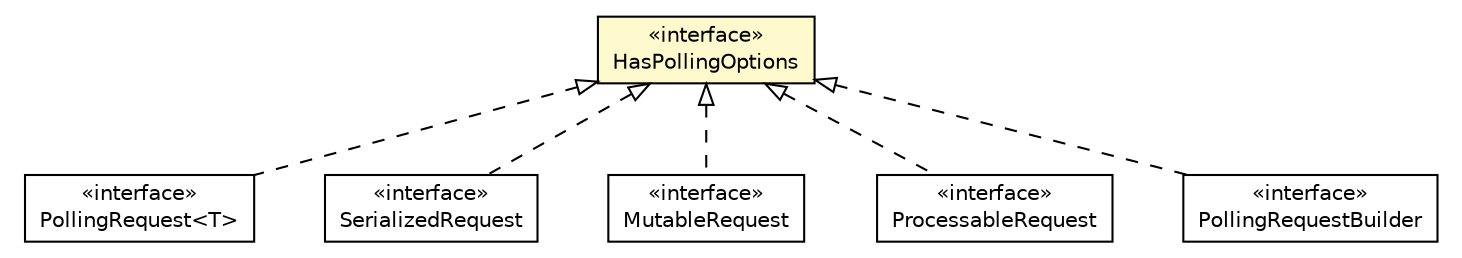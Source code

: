 #!/usr/local/bin/dot
#
# Class diagram 
# Generated by UMLGraph version R5_6-24-gf6e263 (http://www.umlgraph.org/)
#

digraph G {
	edge [fontname="Helvetica",fontsize=10,labelfontname="Helvetica",labelfontsize=10];
	node [fontname="Helvetica",fontsize=10,shape=plaintext];
	nodesep=0.25;
	ranksep=0.5;
	// io.reinert.requestor.core.PollingRequest<T>
	c18018 [label=<<table title="io.reinert.requestor.core.PollingRequest" border="0" cellborder="1" cellspacing="0" cellpadding="2" port="p" href="./PollingRequest.html">
		<tr><td><table border="0" cellspacing="0" cellpadding="1">
<tr><td align="center" balign="center"> &#171;interface&#187; </td></tr>
<tr><td align="center" balign="center"> PollingRequest&lt;T&gt; </td></tr>
		</table></td></tr>
		</table>>, URL="./PollingRequest.html", fontname="Helvetica", fontcolor="black", fontsize=10.0];
	// io.reinert.requestor.core.SerializedRequest
	c18023 [label=<<table title="io.reinert.requestor.core.SerializedRequest" border="0" cellborder="1" cellspacing="0" cellpadding="2" port="p" href="./SerializedRequest.html">
		<tr><td><table border="0" cellspacing="0" cellpadding="1">
<tr><td align="center" balign="center"> &#171;interface&#187; </td></tr>
<tr><td align="center" balign="center"> SerializedRequest </td></tr>
		</table></td></tr>
		</table>>, URL="./SerializedRequest.html", fontname="Helvetica", fontcolor="black", fontsize=10.0];
	// io.reinert.requestor.core.MutableRequest
	c18031 [label=<<table title="io.reinert.requestor.core.MutableRequest" border="0" cellborder="1" cellspacing="0" cellpadding="2" port="p" href="./MutableRequest.html">
		<tr><td><table border="0" cellspacing="0" cellpadding="1">
<tr><td align="center" balign="center"> &#171;interface&#187; </td></tr>
<tr><td align="center" balign="center"> MutableRequest </td></tr>
		</table></td></tr>
		</table>>, URL="./MutableRequest.html", fontname="Helvetica", fontcolor="black", fontsize=10.0];
	// io.reinert.requestor.core.ProcessableRequest
	c18037 [label=<<table title="io.reinert.requestor.core.ProcessableRequest" border="0" cellborder="1" cellspacing="0" cellpadding="2" port="p" href="./ProcessableRequest.html">
		<tr><td><table border="0" cellspacing="0" cellpadding="1">
<tr><td align="center" balign="center"> &#171;interface&#187; </td></tr>
<tr><td align="center" balign="center"> ProcessableRequest </td></tr>
		</table></td></tr>
		</table>>, URL="./ProcessableRequest.html", fontname="Helvetica", fontcolor="black", fontsize=10.0];
	// io.reinert.requestor.core.PollingRequestBuilder
	c18040 [label=<<table title="io.reinert.requestor.core.PollingRequestBuilder" border="0" cellborder="1" cellspacing="0" cellpadding="2" port="p" href="./PollingRequestBuilder.html">
		<tr><td><table border="0" cellspacing="0" cellpadding="1">
<tr><td align="center" balign="center"> &#171;interface&#187; </td></tr>
<tr><td align="center" balign="center"> PollingRequestBuilder </td></tr>
		</table></td></tr>
		</table>>, URL="./PollingRequestBuilder.html", fontname="Helvetica", fontcolor="black", fontsize=10.0];
	// io.reinert.requestor.core.HasPollingOptions
	c18050 [label=<<table title="io.reinert.requestor.core.HasPollingOptions" border="0" cellborder="1" cellspacing="0" cellpadding="2" port="p" bgcolor="lemonChiffon" href="./HasPollingOptions.html">
		<tr><td><table border="0" cellspacing="0" cellpadding="1">
<tr><td align="center" balign="center"> &#171;interface&#187; </td></tr>
<tr><td align="center" balign="center"> HasPollingOptions </td></tr>
		</table></td></tr>
		</table>>, URL="./HasPollingOptions.html", fontname="Helvetica", fontcolor="black", fontsize=10.0];
	//io.reinert.requestor.core.PollingRequest<T> implements io.reinert.requestor.core.HasPollingOptions
	c18050:p -> c18018:p [dir=back,arrowtail=empty,style=dashed];
	//io.reinert.requestor.core.SerializedRequest implements io.reinert.requestor.core.HasPollingOptions
	c18050:p -> c18023:p [dir=back,arrowtail=empty,style=dashed];
	//io.reinert.requestor.core.MutableRequest implements io.reinert.requestor.core.HasPollingOptions
	c18050:p -> c18031:p [dir=back,arrowtail=empty,style=dashed];
	//io.reinert.requestor.core.ProcessableRequest implements io.reinert.requestor.core.HasPollingOptions
	c18050:p -> c18037:p [dir=back,arrowtail=empty,style=dashed];
	//io.reinert.requestor.core.PollingRequestBuilder implements io.reinert.requestor.core.HasPollingOptions
	c18050:p -> c18040:p [dir=back,arrowtail=empty,style=dashed];
}

